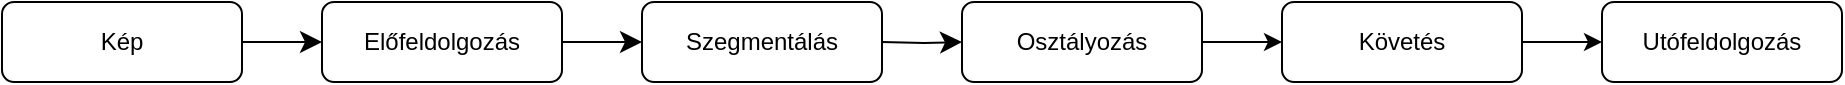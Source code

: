 <mxfile version="13.0.1" type="device"><diagram id="C5RBs43oDa-KdzZeNtuy" name="Page-1"><mxGraphModel dx="1848" dy="567" grid="1" gridSize="10" guides="1" tooltips="1" connect="1" arrows="1" fold="1" page="1" pageScale="1" pageWidth="827" pageHeight="1169" math="0" shadow="0"><root><mxCell id="WIyWlLk6GJQsqaUBKTNV-0"/><mxCell id="WIyWlLk6GJQsqaUBKTNV-1" parent="WIyWlLk6GJQsqaUBKTNV-0"/><mxCell id="WIyWlLk6GJQsqaUBKTNV-3" value="Előfeldolgozás" style="rounded=1;whiteSpace=wrap;html=1;fontSize=12;glass=0;strokeWidth=1;shadow=0;" parent="WIyWlLk6GJQsqaUBKTNV-1" vertex="1"><mxGeometry x="-320" y="140" width="120" height="40" as="geometry"/></mxCell><mxCell id="7DxRvxtMj_PZ6jBIQ4TS-1" value="Szegmentálás" style="rounded=1;whiteSpace=wrap;html=1;fontSize=12;glass=0;strokeWidth=1;shadow=0;" parent="WIyWlLk6GJQsqaUBKTNV-1" vertex="1"><mxGeometry x="-160" y="140" width="120" height="40" as="geometry"/></mxCell><mxCell id="7DxRvxtMj_PZ6jBIQ4TS-2" value="" style="rounded=0;html=1;jettySize=auto;orthogonalLoop=1;fontSize=11;endArrow=classic;endFill=1;endSize=8;strokeWidth=1;shadow=0;labelBackgroundColor=none;edgeStyle=orthogonalEdgeStyle;entryX=0;entryY=0.5;entryDx=0;entryDy=0;" parent="WIyWlLk6GJQsqaUBKTNV-1" source="WIyWlLk6GJQsqaUBKTNV-3" target="7DxRvxtMj_PZ6jBIQ4TS-1" edge="1"><mxGeometry relative="1" as="geometry"><mxPoint x="20" y="160.0" as="sourcePoint"/><mxPoint x="-200" y="160" as="targetPoint"/></mxGeometry></mxCell><mxCell id="GS2eqdEBt8rRyLO64jcF-1" value="Kép" style="rounded=1;whiteSpace=wrap;html=1;fontSize=12;glass=0;strokeWidth=1;shadow=0;" vertex="1" parent="WIyWlLk6GJQsqaUBKTNV-1"><mxGeometry x="-480" y="140" width="120" height="40" as="geometry"/></mxCell><mxCell id="GS2eqdEBt8rRyLO64jcF-2" value="" style="rounded=0;html=1;jettySize=auto;orthogonalLoop=1;fontSize=11;endArrow=classic;endFill=1;endSize=8;strokeWidth=1;shadow=0;labelBackgroundColor=none;edgeStyle=orthogonalEdgeStyle;entryX=0;entryY=0.5;entryDx=0;entryDy=0;" edge="1" parent="WIyWlLk6GJQsqaUBKTNV-1" source="GS2eqdEBt8rRyLO64jcF-1" target="WIyWlLk6GJQsqaUBKTNV-3"><mxGeometry relative="1" as="geometry"><mxPoint x="-150" y="160.0" as="sourcePoint"/><mxPoint x="-370" y="160" as="targetPoint"/></mxGeometry></mxCell><mxCell id="GS2eqdEBt8rRyLO64jcF-6" value="" style="edgeStyle=orthogonalEdgeStyle;rounded=0;orthogonalLoop=1;jettySize=auto;html=1;" edge="1" parent="WIyWlLk6GJQsqaUBKTNV-1" source="GS2eqdEBt8rRyLO64jcF-3" target="GS2eqdEBt8rRyLO64jcF-5"><mxGeometry relative="1" as="geometry"/></mxCell><mxCell id="GS2eqdEBt8rRyLO64jcF-3" value="Osztályozás" style="rounded=1;whiteSpace=wrap;html=1;fontSize=12;glass=0;strokeWidth=1;shadow=0;" vertex="1" parent="WIyWlLk6GJQsqaUBKTNV-1"><mxGeometry y="140" width="120" height="40" as="geometry"/></mxCell><mxCell id="GS2eqdEBt8rRyLO64jcF-8" value="" style="edgeStyle=orthogonalEdgeStyle;rounded=0;orthogonalLoop=1;jettySize=auto;html=1;" edge="1" parent="WIyWlLk6GJQsqaUBKTNV-1" source="GS2eqdEBt8rRyLO64jcF-5" target="GS2eqdEBt8rRyLO64jcF-7"><mxGeometry relative="1" as="geometry"/></mxCell><mxCell id="GS2eqdEBt8rRyLO64jcF-5" value="Követés" style="rounded=1;whiteSpace=wrap;html=1;fontSize=12;glass=0;strokeWidth=1;shadow=0;" vertex="1" parent="WIyWlLk6GJQsqaUBKTNV-1"><mxGeometry x="160" y="140" width="120" height="40" as="geometry"/></mxCell><mxCell id="GS2eqdEBt8rRyLO64jcF-7" value="Utófeldolgozás" style="rounded=1;whiteSpace=wrap;html=1;fontSize=12;glass=0;strokeWidth=1;shadow=0;" vertex="1" parent="WIyWlLk6GJQsqaUBKTNV-1"><mxGeometry x="320" y="140" width="120" height="40" as="geometry"/></mxCell><mxCell id="GS2eqdEBt8rRyLO64jcF-4" value="" style="rounded=0;html=1;jettySize=auto;orthogonalLoop=1;fontSize=11;endArrow=classic;endFill=1;endSize=8;strokeWidth=1;shadow=0;labelBackgroundColor=none;edgeStyle=orthogonalEdgeStyle;entryX=0;entryY=0.5;entryDx=0;entryDy=0;" edge="1" parent="WIyWlLk6GJQsqaUBKTNV-1" target="GS2eqdEBt8rRyLO64jcF-3"><mxGeometry relative="1" as="geometry"><mxPoint x="-40" y="160" as="sourcePoint"/><mxPoint x="-40" y="160" as="targetPoint"/></mxGeometry></mxCell></root></mxGraphModel></diagram></mxfile>